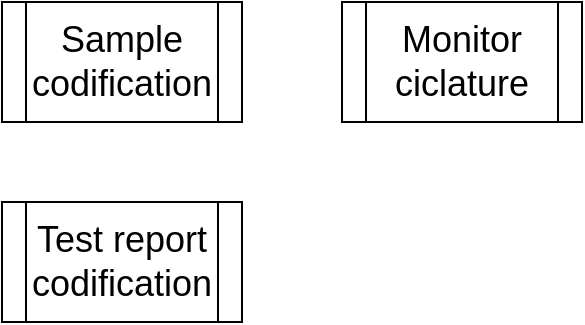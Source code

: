 <mxfile version="14.4.2" type="github"><diagram id="Ll6WYh6wNjLnJX-UNS3_" name="Moduli"><mxGraphModel dx="868" dy="460" grid="1" gridSize="10" guides="1" tooltips="1" connect="1" arrows="1" fold="1" page="1" pageScale="1" pageWidth="827" pageHeight="1169" math="0" shadow="0"><root><mxCell id="0"/><mxCell id="1" parent="0"/><mxCell id="xJPMfKroO-Cjm6Kqx-O--1" value="Sample codification" style="shape=process;whiteSpace=wrap;html=1;backgroundOutline=1;fontSize=18;" vertex="1" parent="1"><mxGeometry x="60" y="90" width="120" height="60" as="geometry"/></mxCell><mxCell id="xJPMfKroO-Cjm6Kqx-O--3" value="Monitor ciclature" style="shape=process;whiteSpace=wrap;html=1;backgroundOutline=1;fontSize=18;" vertex="1" parent="1"><mxGeometry x="230" y="90" width="120" height="60" as="geometry"/></mxCell><mxCell id="xJPMfKroO-Cjm6Kqx-O--4" value="Test report codification" style="shape=process;whiteSpace=wrap;html=1;backgroundOutline=1;fontSize=18;" vertex="1" parent="1"><mxGeometry x="60" y="190" width="120" height="60" as="geometry"/></mxCell></root></mxGraphModel></diagram></mxfile>